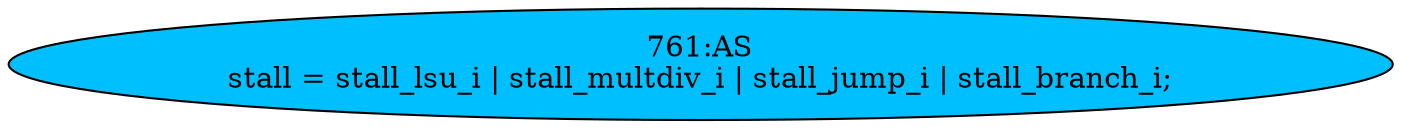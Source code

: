 strict digraph "" {
	node [label="\N"];
	"761:AS"	 [ast="<pyverilog.vparser.ast.Assign object at 0x7f2237101b90>",
		def_var="['stall']",
		fillcolor=deepskyblue,
		label="761:AS
stall = stall_lsu_i | stall_multdiv_i | stall_jump_i | stall_branch_i;",
		statements="[]",
		style=filled,
		typ=Assign,
		use_var="['stall_lsu_i', 'stall_multdiv_i', 'stall_jump_i', 'stall_branch_i']"];
}

